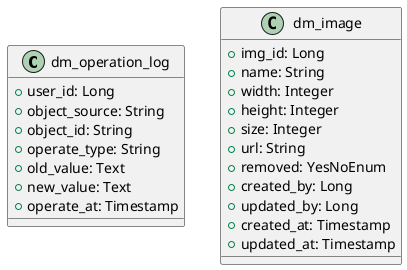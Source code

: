 @startuml

' 谁在什么时间对什么进行了什么操作，有什么变化
class dm_operation_log {
    + user_id: Long
    + object_source: String
    + object_id: String
    + operate_type: String
    + old_value: Text
    + new_value: Text
    + operate_at: Timestamp
}

class dm_image {
    + img_id: Long
    + name: String
    + width: Integer
    + height: Integer
    + size: Integer
    + url: String
    + removed: YesNoEnum
    + created_by: Long
    + updated_by: Long
    + created_at: Timestamp
    + updated_at: Timestamp
}

@enduml